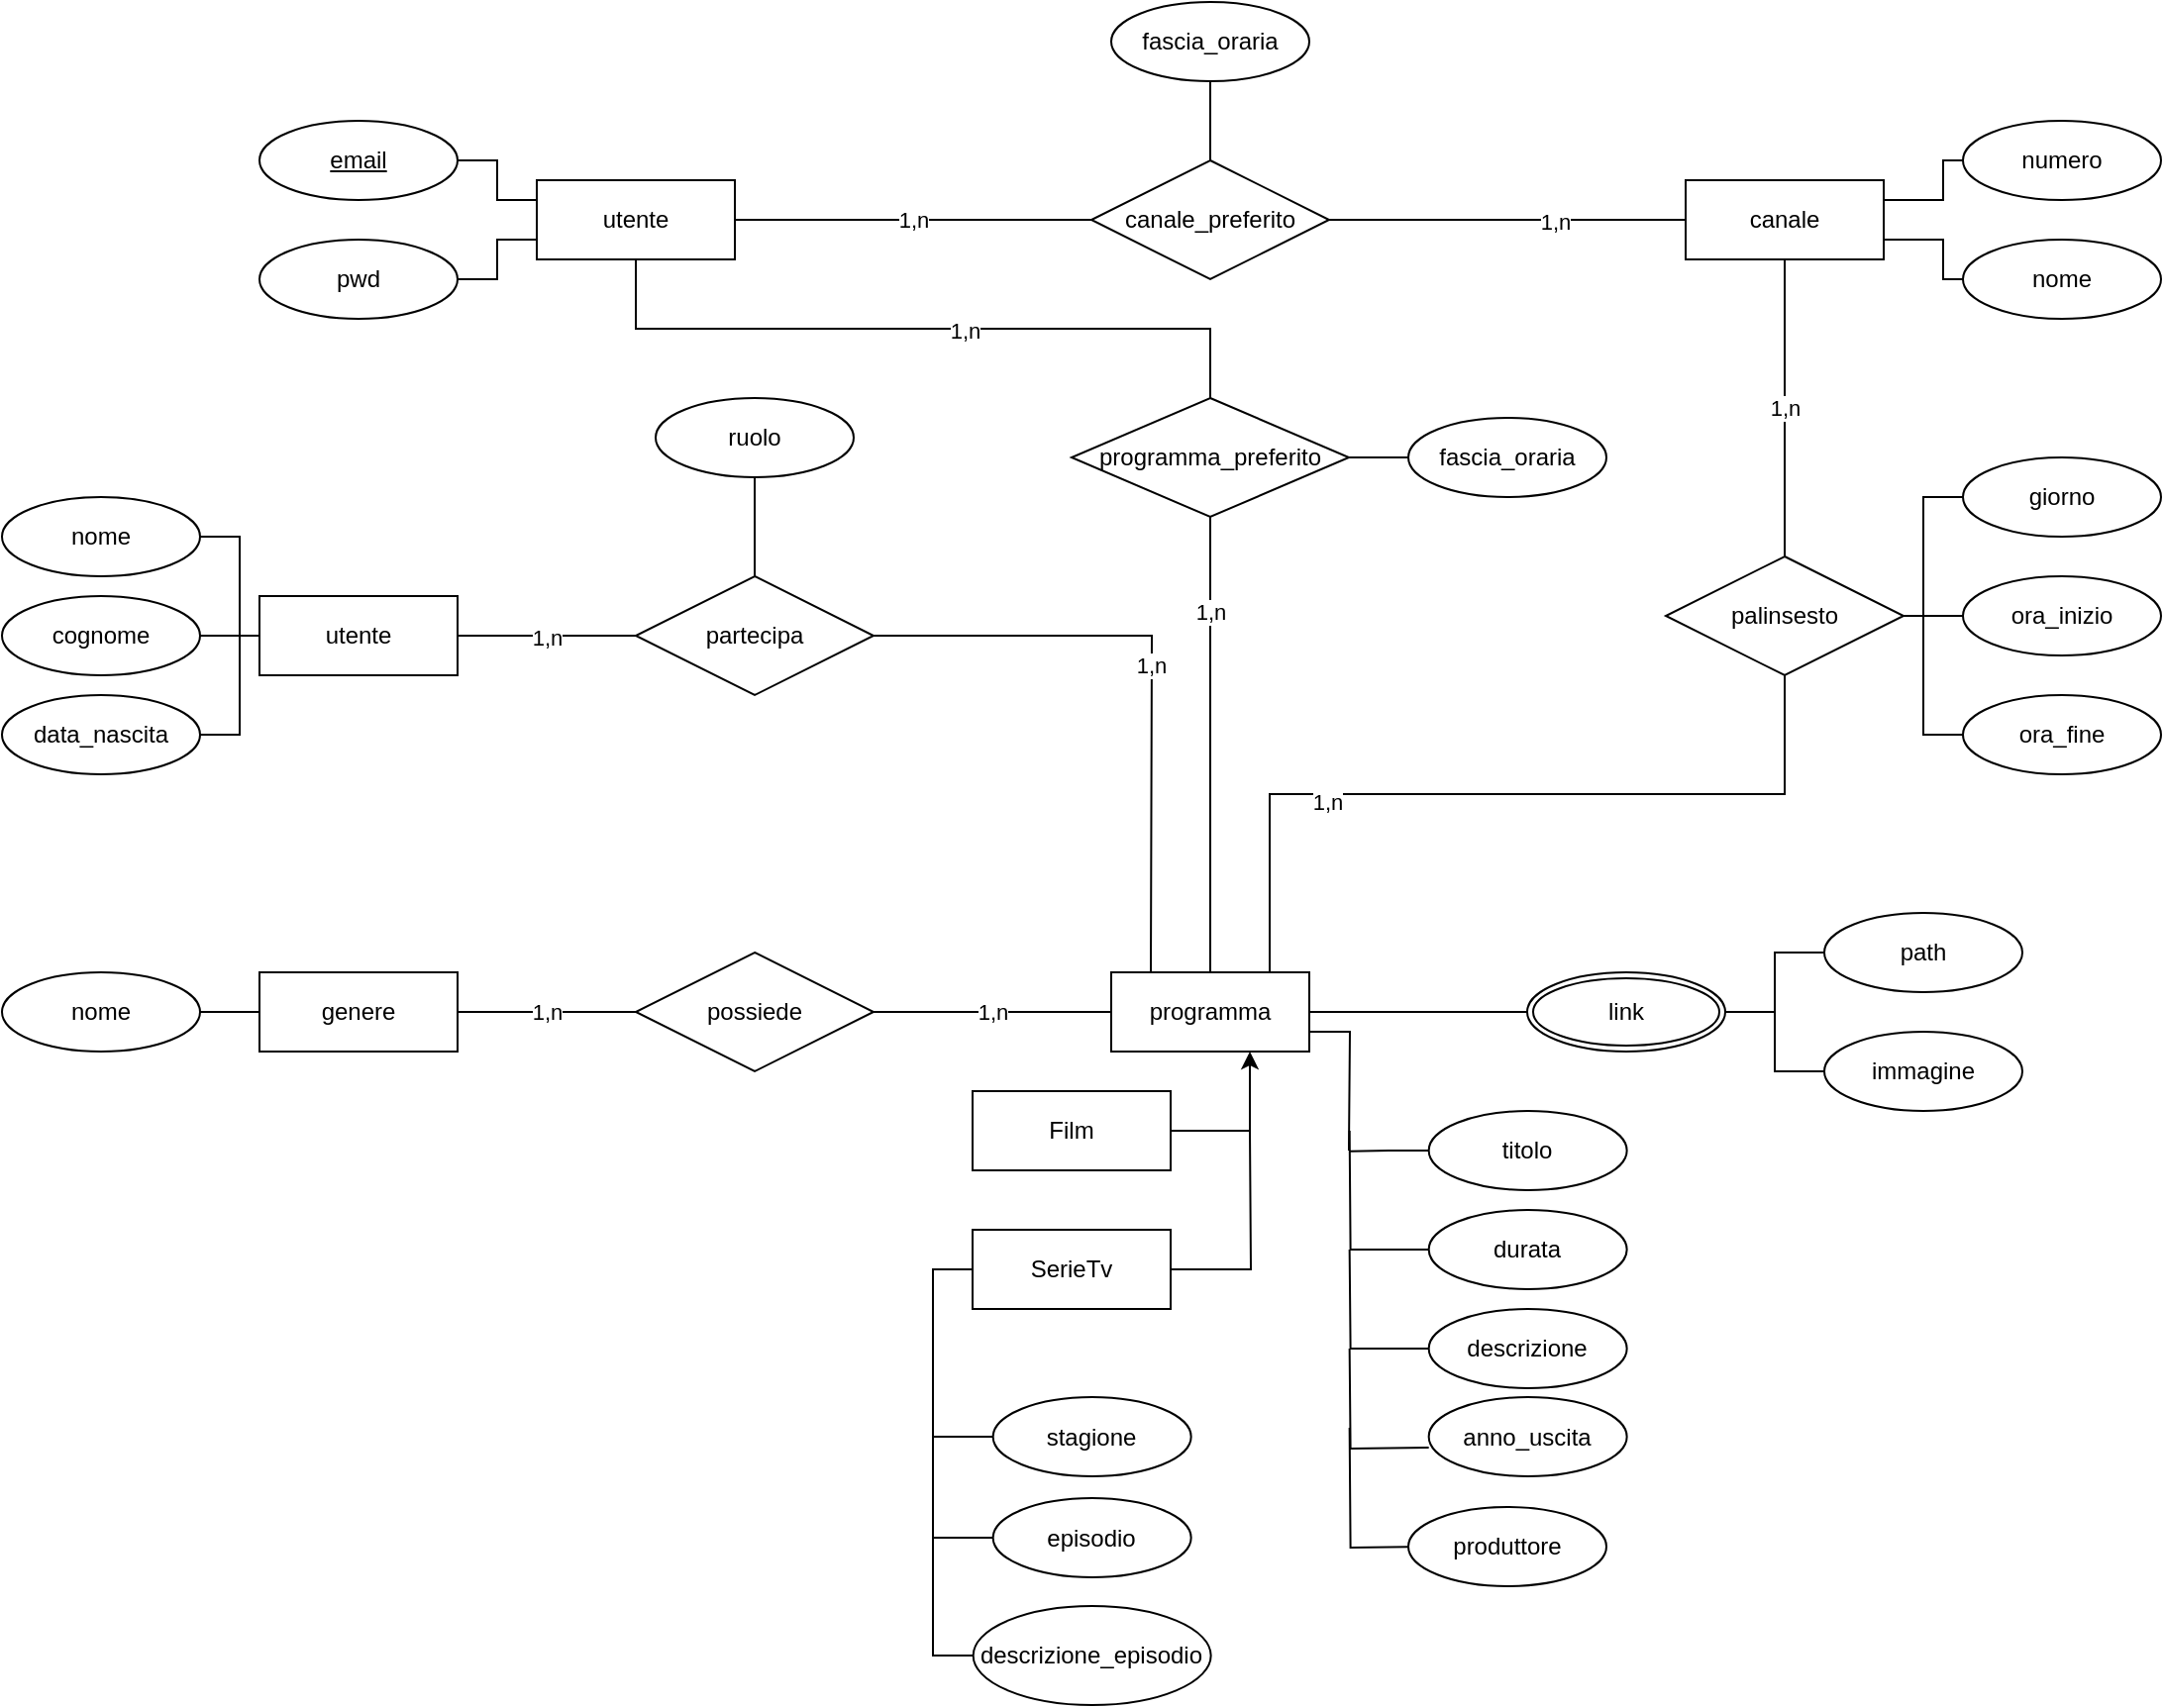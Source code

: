 <mxfile version="18.1.2" type="device" pages="2"><diagram id="wIHTIXUilXJX37TPyP6l" name="Normal"><mxGraphModel dx="1999" dy="2092" grid="1" gridSize="10" guides="1" tooltips="1" connect="1" arrows="1" fold="1" page="1" pageScale="1" pageWidth="1169" pageHeight="1654" math="0" shadow="0"><root><mxCell id="0"/><mxCell id="1" parent="0"/><mxCell id="krmuypBEGRYz2IWkkGxS-1" value="1,n" style="edgeStyle=orthogonalEdgeStyle;rounded=0;orthogonalLoop=1;jettySize=auto;html=1;exitX=1;exitY=0.5;exitDx=0;exitDy=0;entryX=0;entryY=0.5;entryDx=0;entryDy=0;endArrow=none;endFill=0;" parent="1" source="krmuypBEGRYz2IWkkGxS-4" target="krmuypBEGRYz2IWkkGxS-41" edge="1"><mxGeometry relative="1" as="geometry"/></mxCell><mxCell id="krmuypBEGRYz2IWkkGxS-2" style="rounded=0;orthogonalLoop=1;jettySize=auto;html=1;exitX=0.5;exitY=1;exitDx=0;exitDy=0;endArrow=none;endFill=0;edgeStyle=orthogonalEdgeStyle;" parent="1" source="krmuypBEGRYz2IWkkGxS-4" target="krmuypBEGRYz2IWkkGxS-45" edge="1"><mxGeometry relative="1" as="geometry"/></mxCell><mxCell id="krmuypBEGRYz2IWkkGxS-3" value="1,n" style="edgeLabel;html=1;align=center;verticalAlign=middle;resizable=0;points=[];" parent="krmuypBEGRYz2IWkkGxS-2" vertex="1" connectable="0"><mxGeometry x="0.12" y="-1" relative="1" as="geometry"><mxPoint x="-1" as="offset"/></mxGeometry></mxCell><mxCell id="krmuypBEGRYz2IWkkGxS-4" value="utente" style="whiteSpace=wrap;html=1;align=center;" parent="1" vertex="1"><mxGeometry x="80" y="-70" width="100" height="40" as="geometry"/></mxCell><mxCell id="krmuypBEGRYz2IWkkGxS-5" style="edgeStyle=orthogonalEdgeStyle;rounded=0;orthogonalLoop=1;jettySize=auto;html=1;exitX=1;exitY=0.25;exitDx=0;exitDy=0;entryX=0;entryY=0.5;entryDx=0;entryDy=0;endArrow=none;endFill=0;" parent="1" source="krmuypBEGRYz2IWkkGxS-6" target="krmuypBEGRYz2IWkkGxS-11" edge="1"><mxGeometry relative="1" as="geometry"><Array as="points"><mxPoint x="790" y="-60"/></Array></mxGeometry></mxCell><mxCell id="krmuypBEGRYz2IWkkGxS-6" value="canale" style="whiteSpace=wrap;html=1;align=center;" parent="1" vertex="1"><mxGeometry x="660" y="-70" width="100" height="40" as="geometry"/></mxCell><mxCell id="krmuypBEGRYz2IWkkGxS-7" style="edgeStyle=orthogonalEdgeStyle;rounded=0;orthogonalLoop=1;jettySize=auto;html=1;endArrow=none;endFill=0;entryX=0;entryY=0.75;entryDx=0;entryDy=0;" parent="1" source="krmuypBEGRYz2IWkkGxS-8" target="krmuypBEGRYz2IWkkGxS-4" edge="1"><mxGeometry relative="1" as="geometry"><mxPoint x="60.0" y="100.0" as="targetPoint"/></mxGeometry></mxCell><mxCell id="krmuypBEGRYz2IWkkGxS-8" value="pwd" style="ellipse;whiteSpace=wrap;html=1;align=center;" parent="1" vertex="1"><mxGeometry x="-60" y="-40" width="100" height="40" as="geometry"/></mxCell><mxCell id="krmuypBEGRYz2IWkkGxS-9" style="edgeStyle=orthogonalEdgeStyle;rounded=0;orthogonalLoop=1;jettySize=auto;html=1;exitX=1;exitY=0.5;exitDx=0;exitDy=0;entryX=0;entryY=0.25;entryDx=0;entryDy=0;endArrow=none;endFill=0;" parent="1" source="krmuypBEGRYz2IWkkGxS-10" target="krmuypBEGRYz2IWkkGxS-4" edge="1"><mxGeometry relative="1" as="geometry"/></mxCell><mxCell id="krmuypBEGRYz2IWkkGxS-10" value="email" style="ellipse;whiteSpace=wrap;html=1;align=center;fontStyle=4;" parent="1" vertex="1"><mxGeometry x="-60" y="-100" width="100" height="40" as="geometry"/></mxCell><mxCell id="krmuypBEGRYz2IWkkGxS-11" value="numero" style="ellipse;whiteSpace=wrap;html=1;align=center;" parent="1" vertex="1"><mxGeometry x="800" y="-100" width="100" height="40" as="geometry"/></mxCell><mxCell id="krmuypBEGRYz2IWkkGxS-12" style="edgeStyle=orthogonalEdgeStyle;rounded=0;orthogonalLoop=1;jettySize=auto;html=1;endArrow=none;endFill=0;" parent="1" source="krmuypBEGRYz2IWkkGxS-13" edge="1"><mxGeometry relative="1" as="geometry"><mxPoint x="490.33" y="410.0" as="targetPoint"/></mxGeometry></mxCell><mxCell id="krmuypBEGRYz2IWkkGxS-13" value="durata" style="ellipse;whiteSpace=wrap;html=1;align=center;" parent="1" vertex="1"><mxGeometry x="530.33" y="450" width="100" height="40" as="geometry"/></mxCell><mxCell id="krmuypBEGRYz2IWkkGxS-14" style="edgeStyle=orthogonalEdgeStyle;rounded=0;orthogonalLoop=1;jettySize=auto;html=1;exitX=0;exitY=0.5;exitDx=0;exitDy=0;endArrow=none;endFill=0;" parent="1" source="krmuypBEGRYz2IWkkGxS-15" edge="1"><mxGeometry relative="1" as="geometry"><mxPoint x="490.33" y="470.0" as="targetPoint"/></mxGeometry></mxCell><mxCell id="krmuypBEGRYz2IWkkGxS-15" value="descrizione" style="ellipse;whiteSpace=wrap;html=1;align=center;" parent="1" vertex="1"><mxGeometry x="530.33" y="500" width="100" height="40" as="geometry"/></mxCell><mxCell id="krmuypBEGRYz2IWkkGxS-16" value="1,n" style="edgeStyle=orthogonalEdgeStyle;rounded=0;orthogonalLoop=1;jettySize=auto;html=1;endArrow=none;endFill=0;exitX=1;exitY=0.5;exitDx=0;exitDy=0;" parent="1" source="krmuypBEGRYz2IWkkGxS-55" edge="1"><mxGeometry relative="1" as="geometry"><mxPoint x="390.0" y="330" as="targetPoint"/><mxPoint x="350.005" y="240.053" as="sourcePoint"/></mxGeometry></mxCell><mxCell id="krmuypBEGRYz2IWkkGxS-17" value="1,n" style="edgeStyle=orthogonalEdgeStyle;rounded=0;orthogonalLoop=1;jettySize=auto;html=1;entryX=0;entryY=0.5;entryDx=0;entryDy=0;endArrow=none;endFill=0;exitX=1;exitY=0.5;exitDx=0;exitDy=0;" parent="1" source="krmuypBEGRYz2IWkkGxS-78" edge="1"><mxGeometry relative="1" as="geometry"><mxPoint x="130" y="160" as="targetPoint"/><mxPoint x="90" y="160" as="sourcePoint"/></mxGeometry></mxCell><mxCell id="krmuypBEGRYz2IWkkGxS-18" value="1,n" style="edgeStyle=orthogonalEdgeStyle;rounded=0;orthogonalLoop=1;jettySize=auto;html=1;entryX=0;entryY=0.5;entryDx=0;entryDy=0;endArrow=none;endFill=0;" parent="1" source="krmuypBEGRYz2IWkkGxS-19" target="krmuypBEGRYz2IWkkGxS-27" edge="1"><mxGeometry relative="1" as="geometry"><mxPoint x="364" y="350.0" as="targetPoint"/></mxGeometry></mxCell><mxCell id="krmuypBEGRYz2IWkkGxS-19" value="possiede" style="shape=rhombus;perimeter=rhombusPerimeter;whiteSpace=wrap;html=1;align=center;" parent="1" vertex="1"><mxGeometry x="130" y="320" width="120" height="60" as="geometry"/></mxCell><mxCell id="krmuypBEGRYz2IWkkGxS-20" value="1,n" style="edgeStyle=orthogonalEdgeStyle;rounded=0;orthogonalLoop=1;jettySize=auto;html=1;endArrow=none;endFill=0;" parent="1" source="krmuypBEGRYz2IWkkGxS-21" target="krmuypBEGRYz2IWkkGxS-19" edge="1"><mxGeometry relative="1" as="geometry"/></mxCell><mxCell id="krmuypBEGRYz2IWkkGxS-21" value="genere" style="whiteSpace=wrap;html=1;align=center;" parent="1" vertex="1"><mxGeometry x="-60" y="330" width="100" height="40" as="geometry"/></mxCell><mxCell id="krmuypBEGRYz2IWkkGxS-24" style="edgeStyle=orthogonalEdgeStyle;rounded=0;orthogonalLoop=1;jettySize=auto;html=1;exitX=1;exitY=0.75;exitDx=0;exitDy=0;endArrow=none;endFill=0;" parent="1" source="krmuypBEGRYz2IWkkGxS-27" edge="1"><mxGeometry relative="1" as="geometry"><mxPoint x="489.997" y="420" as="targetPoint"/><mxPoint x="540.33" y="360" as="sourcePoint"/></mxGeometry></mxCell><mxCell id="krmuypBEGRYz2IWkkGxS-25" style="edgeStyle=orthogonalEdgeStyle;rounded=0;orthogonalLoop=1;jettySize=auto;html=1;exitX=0.75;exitY=0;exitDx=0;exitDy=0;entryX=0.5;entryY=1;entryDx=0;entryDy=0;endArrow=none;endFill=0;" parent="1" source="krmuypBEGRYz2IWkkGxS-27" target="krmuypBEGRYz2IWkkGxS-67" edge="1"><mxGeometry relative="1" as="geometry"><Array as="points"><mxPoint x="450" y="330"/><mxPoint x="450" y="240"/><mxPoint x="710" y="240"/></Array></mxGeometry></mxCell><mxCell id="krmuypBEGRYz2IWkkGxS-26" value="1,n" style="edgeLabel;html=1;align=center;verticalAlign=middle;resizable=0;points=[];" parent="krmuypBEGRYz2IWkkGxS-25" vertex="1" connectable="0"><mxGeometry x="-0.403" y="-4" relative="1" as="geometry"><mxPoint as="offset"/></mxGeometry></mxCell><mxCell id="VphxFnrTuTG88ERewoqp-6" style="edgeStyle=orthogonalEdgeStyle;rounded=0;orthogonalLoop=1;jettySize=auto;html=1;exitX=1;exitY=0.5;exitDx=0;exitDy=0;entryX=0;entryY=0.5;entryDx=0;entryDy=0;endArrow=none;endFill=0;" parent="1" source="krmuypBEGRYz2IWkkGxS-27" target="VphxFnrTuTG88ERewoqp-1" edge="1"><mxGeometry relative="1" as="geometry"/></mxCell><mxCell id="Xvf-1FZqlk42v7NjZkks-3" value="" style="edgeStyle=orthogonalEdgeStyle;rounded=0;orthogonalLoop=1;jettySize=auto;html=1;entryX=1;entryY=0.5;entryDx=0;entryDy=0;startArrow=classic;startFill=1;endArrow=none;endFill=0;" edge="1" parent="1" source="krmuypBEGRYz2IWkkGxS-27" target="Xvf-1FZqlk42v7NjZkks-2"><mxGeometry relative="1" as="geometry"><mxPoint x="450" y="380" as="sourcePoint"/><Array as="points"><mxPoint x="440" y="410"/></Array></mxGeometry></mxCell><mxCell id="krmuypBEGRYz2IWkkGxS-27" value="programma" style="whiteSpace=wrap;html=1;align=center;" parent="1" vertex="1"><mxGeometry x="370" y="330" width="100" height="40" as="geometry"/></mxCell><mxCell id="krmuypBEGRYz2IWkkGxS-28" style="edgeStyle=orthogonalEdgeStyle;rounded=0;orthogonalLoop=1;jettySize=auto;html=1;exitX=0;exitY=0.5;exitDx=0;exitDy=0;startArrow=none;startFill=0;endArrow=none;endFill=0;" parent="1" edge="1"><mxGeometry relative="1" as="geometry"><mxPoint x="490.33" y="520.0" as="targetPoint"/><mxPoint x="530.33" y="570" as="sourcePoint"/></mxGeometry></mxCell><mxCell id="krmuypBEGRYz2IWkkGxS-30" style="edgeStyle=orthogonalEdgeStyle;rounded=0;orthogonalLoop=1;jettySize=auto;html=1;exitX=0;exitY=0.5;exitDx=0;exitDy=0;startArrow=none;startFill=0;endArrow=none;endFill=0;" parent="1" edge="1"><mxGeometry relative="1" as="geometry"><mxPoint x="490.33" y="560" as="targetPoint"/><mxPoint x="530.33" y="620" as="sourcePoint"/></mxGeometry></mxCell><mxCell id="krmuypBEGRYz2IWkkGxS-38" style="edgeStyle=orthogonalEdgeStyle;rounded=0;orthogonalLoop=1;jettySize=auto;html=1;exitX=1;exitY=0.5;exitDx=0;exitDy=0;entryX=0;entryY=0.5;entryDx=0;entryDy=0;endArrow=none;endFill=0;" parent="1" source="krmuypBEGRYz2IWkkGxS-41" target="krmuypBEGRYz2IWkkGxS-6" edge="1"><mxGeometry relative="1" as="geometry"/></mxCell><mxCell id="krmuypBEGRYz2IWkkGxS-39" value="1,n" style="edgeLabel;html=1;align=center;verticalAlign=middle;resizable=0;points=[];" parent="krmuypBEGRYz2IWkkGxS-38" vertex="1" connectable="0"><mxGeometry x="0.262" y="-1" relative="1" as="geometry"><mxPoint as="offset"/></mxGeometry></mxCell><mxCell id="krmuypBEGRYz2IWkkGxS-40" style="edgeStyle=orthogonalEdgeStyle;rounded=0;orthogonalLoop=1;jettySize=auto;html=1;exitX=0.5;exitY=0;exitDx=0;exitDy=0;entryX=0.5;entryY=1;entryDx=0;entryDy=0;endArrow=none;endFill=0;" parent="1" source="krmuypBEGRYz2IWkkGxS-41" target="krmuypBEGRYz2IWkkGxS-75" edge="1"><mxGeometry relative="1" as="geometry"/></mxCell><mxCell id="krmuypBEGRYz2IWkkGxS-41" value="canale_preferito" style="shape=rhombus;perimeter=rhombusPerimeter;whiteSpace=wrap;html=1;align=center;" parent="1" vertex="1"><mxGeometry x="360" y="-80" width="120" height="60" as="geometry"/></mxCell><mxCell id="krmuypBEGRYz2IWkkGxS-42" style="edgeStyle=orthogonalEdgeStyle;rounded=0;orthogonalLoop=1;jettySize=auto;html=1;exitX=0.5;exitY=1;exitDx=0;exitDy=0;entryX=0.5;entryY=0;entryDx=0;entryDy=0;endArrow=none;endFill=0;" parent="1" source="krmuypBEGRYz2IWkkGxS-45" target="krmuypBEGRYz2IWkkGxS-27" edge="1"><mxGeometry relative="1" as="geometry"/></mxCell><mxCell id="krmuypBEGRYz2IWkkGxS-43" value="1,n" style="edgeLabel;html=1;align=center;verticalAlign=middle;resizable=0;points=[];" parent="krmuypBEGRYz2IWkkGxS-42" vertex="1" connectable="0"><mxGeometry x="-0.589" y="1" relative="1" as="geometry"><mxPoint x="-1" as="offset"/></mxGeometry></mxCell><mxCell id="krmuypBEGRYz2IWkkGxS-44" style="edgeStyle=orthogonalEdgeStyle;rounded=0;orthogonalLoop=1;jettySize=auto;html=1;exitX=1;exitY=0.5;exitDx=0;exitDy=0;entryX=0;entryY=0.5;entryDx=0;entryDy=0;endArrow=none;endFill=0;" parent="1" source="krmuypBEGRYz2IWkkGxS-45" target="krmuypBEGRYz2IWkkGxS-74" edge="1"><mxGeometry relative="1" as="geometry"/></mxCell><mxCell id="krmuypBEGRYz2IWkkGxS-45" value="programma_preferito" style="shape=rhombus;perimeter=rhombusPerimeter;whiteSpace=wrap;html=1;align=center;" parent="1" vertex="1"><mxGeometry x="350" y="40" width="140" height="60" as="geometry"/></mxCell><mxCell id="krmuypBEGRYz2IWkkGxS-47" style="edgeStyle=orthogonalEdgeStyle;rounded=0;orthogonalLoop=1;jettySize=auto;html=1;exitX=0;exitY=0.5;exitDx=0;exitDy=0;endArrow=none;endFill=0;" parent="1" source="krmuypBEGRYz2IWkkGxS-48" edge="1"><mxGeometry relative="1" as="geometry"><mxPoint x="490.33" y="420.368" as="targetPoint"/></mxGeometry></mxCell><mxCell id="krmuypBEGRYz2IWkkGxS-48" value="titolo" style="ellipse;whiteSpace=wrap;html=1;align=center;" parent="1" vertex="1"><mxGeometry x="530.33" y="400" width="100" height="40" as="geometry"/></mxCell><mxCell id="krmuypBEGRYz2IWkkGxS-49" value="anno_uscita" style="ellipse;whiteSpace=wrap;html=1;align=center;" parent="1" vertex="1"><mxGeometry x="530.33" y="544.5" width="100" height="40" as="geometry"/></mxCell><mxCell id="krmuypBEGRYz2IWkkGxS-50" value="stagione" style="ellipse;whiteSpace=wrap;html=1;align=center;" parent="1" vertex="1"><mxGeometry x="310.33" y="544.5" width="100" height="40" as="geometry"/></mxCell><mxCell id="krmuypBEGRYz2IWkkGxS-51" value="episodio" style="ellipse;whiteSpace=wrap;html=1;align=center;" parent="1" vertex="1"><mxGeometry x="310.33" y="595.5" width="100" height="40" as="geometry"/></mxCell><mxCell id="krmuypBEGRYz2IWkkGxS-52" value="produttore" style="ellipse;whiteSpace=wrap;html=1;align=center;" parent="1" vertex="1"><mxGeometry x="520" y="600" width="100" height="40" as="geometry"/></mxCell><mxCell id="krmuypBEGRYz2IWkkGxS-53" style="edgeStyle=orthogonalEdgeStyle;rounded=0;orthogonalLoop=1;jettySize=auto;html=1;exitX=1;exitY=0.5;exitDx=0;exitDy=0;entryX=0;entryY=0.5;entryDx=0;entryDy=0;endArrow=none;endFill=0;" parent="1" source="krmuypBEGRYz2IWkkGxS-54" target="krmuypBEGRYz2IWkkGxS-21" edge="1"><mxGeometry relative="1" as="geometry"/></mxCell><mxCell id="krmuypBEGRYz2IWkkGxS-54" value="nome" style="ellipse;whiteSpace=wrap;html=1;align=center;" parent="1" vertex="1"><mxGeometry x="-190" y="330" width="100" height="40" as="geometry"/></mxCell><mxCell id="krmuypBEGRYz2IWkkGxS-55" value="partecipa" style="shape=rhombus;perimeter=rhombusPerimeter;whiteSpace=wrap;html=1;align=center;" parent="1" vertex="1"><mxGeometry x="130" y="130" width="120" height="60" as="geometry"/></mxCell><mxCell id="krmuypBEGRYz2IWkkGxS-56" style="edgeStyle=orthogonalEdgeStyle;rounded=0;orthogonalLoop=1;jettySize=auto;html=1;exitX=0;exitY=0.5;exitDx=0;exitDy=0;entryX=1;entryY=0.75;entryDx=0;entryDy=0;endArrow=none;endFill=0;" parent="1" source="krmuypBEGRYz2IWkkGxS-57" target="krmuypBEGRYz2IWkkGxS-6" edge="1"><mxGeometry relative="1" as="geometry"><Array as="points"><mxPoint x="790" y="-40"/></Array></mxGeometry></mxCell><mxCell id="krmuypBEGRYz2IWkkGxS-57" value="nome" style="ellipse;whiteSpace=wrap;html=1;align=center;" parent="1" vertex="1"><mxGeometry x="800" y="-40" width="100" height="40" as="geometry"/></mxCell><mxCell id="krmuypBEGRYz2IWkkGxS-58" style="rounded=0;orthogonalLoop=1;jettySize=auto;html=1;exitX=0.5;exitY=1;exitDx=0;exitDy=0;entryX=0.5;entryY=0;entryDx=0;entryDy=0;endArrow=none;endFill=0;edgeStyle=orthogonalEdgeStyle;" parent="1" source="krmuypBEGRYz2IWkkGxS-59" target="krmuypBEGRYz2IWkkGxS-55" edge="1"><mxGeometry relative="1" as="geometry"/></mxCell><mxCell id="krmuypBEGRYz2IWkkGxS-59" value="ruolo" style="ellipse;whiteSpace=wrap;html=1;align=center;" parent="1" vertex="1"><mxGeometry x="140" y="40" width="100" height="40" as="geometry"/></mxCell><mxCell id="krmuypBEGRYz2IWkkGxS-60" style="edgeStyle=orthogonalEdgeStyle;rounded=0;orthogonalLoop=1;jettySize=auto;html=1;exitX=1;exitY=0.5;exitDx=0;exitDy=0;endArrow=none;endFill=0;" parent="1" source="krmuypBEGRYz2IWkkGxS-61" edge="1"><mxGeometry relative="1" as="geometry"><mxPoint x="-60" y="160.154" as="targetPoint"/></mxGeometry></mxCell><mxCell id="krmuypBEGRYz2IWkkGxS-61" value="cognome" style="ellipse;whiteSpace=wrap;html=1;align=center;" parent="1" vertex="1"><mxGeometry x="-190" y="140" width="100" height="40" as="geometry"/></mxCell><mxCell id="krmuypBEGRYz2IWkkGxS-62" style="edgeStyle=orthogonalEdgeStyle;rounded=0;orthogonalLoop=1;jettySize=auto;html=1;exitX=1;exitY=0.5;exitDx=0;exitDy=0;entryX=0;entryY=0.5;entryDx=0;entryDy=0;endArrow=none;endFill=0;" parent="1" source="krmuypBEGRYz2IWkkGxS-63" target="krmuypBEGRYz2IWkkGxS-78" edge="1"><mxGeometry relative="1" as="geometry"><Array as="points"><mxPoint x="-70" y="110"/><mxPoint x="-70" y="160"/></Array></mxGeometry></mxCell><mxCell id="krmuypBEGRYz2IWkkGxS-63" value="nome" style="ellipse;whiteSpace=wrap;html=1;align=center;" parent="1" vertex="1"><mxGeometry x="-190" y="90" width="100" height="40" as="geometry"/></mxCell><mxCell id="krmuypBEGRYz2IWkkGxS-64" style="edgeStyle=orthogonalEdgeStyle;rounded=0;orthogonalLoop=1;jettySize=auto;html=1;entryX=0;entryY=0.5;entryDx=0;entryDy=0;endArrow=none;endFill=0;" parent="1" source="krmuypBEGRYz2IWkkGxS-65" target="krmuypBEGRYz2IWkkGxS-78" edge="1"><mxGeometry relative="1" as="geometry"><Array as="points"><mxPoint x="-70" y="210"/><mxPoint x="-70" y="160"/></Array></mxGeometry></mxCell><mxCell id="krmuypBEGRYz2IWkkGxS-65" value="data_nascita" style="ellipse;whiteSpace=wrap;html=1;align=center;" parent="1" vertex="1"><mxGeometry x="-190" y="190" width="100" height="40" as="geometry"/></mxCell><mxCell id="krmuypBEGRYz2IWkkGxS-66" value="1,n" style="edgeStyle=orthogonalEdgeStyle;rounded=0;orthogonalLoop=1;jettySize=auto;html=1;exitX=0.5;exitY=0;exitDx=0;exitDy=0;entryX=0.5;entryY=1;entryDx=0;entryDy=0;endArrow=none;endFill=0;" parent="1" source="krmuypBEGRYz2IWkkGxS-67" target="krmuypBEGRYz2IWkkGxS-6" edge="1"><mxGeometry relative="1" as="geometry"/></mxCell><mxCell id="krmuypBEGRYz2IWkkGxS-67" value="palinsesto" style="shape=rhombus;perimeter=rhombusPerimeter;whiteSpace=wrap;html=1;align=center;" parent="1" vertex="1"><mxGeometry x="650" y="120" width="120" height="60" as="geometry"/></mxCell><mxCell id="krmuypBEGRYz2IWkkGxS-68" style="edgeStyle=orthogonalEdgeStyle;rounded=0;orthogonalLoop=1;jettySize=auto;html=1;exitX=0;exitY=0.5;exitDx=0;exitDy=0;entryX=1;entryY=0.5;entryDx=0;entryDy=0;endArrow=none;endFill=0;" parent="1" source="krmuypBEGRYz2IWkkGxS-69" target="krmuypBEGRYz2IWkkGxS-67" edge="1"><mxGeometry relative="1" as="geometry"/></mxCell><mxCell id="krmuypBEGRYz2IWkkGxS-69" value="ora_inizio" style="ellipse;whiteSpace=wrap;html=1;align=center;" parent="1" vertex="1"><mxGeometry x="800" y="130" width="100" height="40" as="geometry"/></mxCell><mxCell id="krmuypBEGRYz2IWkkGxS-70" style="edgeStyle=orthogonalEdgeStyle;rounded=0;orthogonalLoop=1;jettySize=auto;html=1;exitX=0;exitY=0.5;exitDx=0;exitDy=0;entryX=1;entryY=0.5;entryDx=0;entryDy=0;endArrow=none;endFill=0;" parent="1" source="krmuypBEGRYz2IWkkGxS-71" target="krmuypBEGRYz2IWkkGxS-67" edge="1"><mxGeometry relative="1" as="geometry"><Array as="points"><mxPoint x="780" y="210"/><mxPoint x="780" y="150"/></Array></mxGeometry></mxCell><mxCell id="krmuypBEGRYz2IWkkGxS-71" value="ora_fine" style="ellipse;whiteSpace=wrap;html=1;align=center;" parent="1" vertex="1"><mxGeometry x="800" y="190" width="100" height="40" as="geometry"/></mxCell><mxCell id="krmuypBEGRYz2IWkkGxS-72" style="edgeStyle=orthogonalEdgeStyle;rounded=0;orthogonalLoop=1;jettySize=auto;html=1;exitX=0;exitY=0.5;exitDx=0;exitDy=0;entryX=1;entryY=0.5;entryDx=0;entryDy=0;endArrow=none;endFill=0;" parent="1" source="krmuypBEGRYz2IWkkGxS-73" target="krmuypBEGRYz2IWkkGxS-67" edge="1"><mxGeometry relative="1" as="geometry"><Array as="points"><mxPoint x="780" y="90"/><mxPoint x="780" y="150"/></Array></mxGeometry></mxCell><mxCell id="krmuypBEGRYz2IWkkGxS-73" value="giorno" style="ellipse;whiteSpace=wrap;html=1;align=center;" parent="1" vertex="1"><mxGeometry x="800" y="70" width="100" height="40" as="geometry"/></mxCell><mxCell id="krmuypBEGRYz2IWkkGxS-74" value="fascia_oraria" style="ellipse;whiteSpace=wrap;html=1;align=center;" parent="1" vertex="1"><mxGeometry x="520" y="50" width="100" height="40" as="geometry"/></mxCell><mxCell id="krmuypBEGRYz2IWkkGxS-75" value="fascia_oraria" style="ellipse;whiteSpace=wrap;html=1;align=center;" parent="1" vertex="1"><mxGeometry x="370" y="-160" width="100" height="40" as="geometry"/></mxCell><mxCell id="krmuypBEGRYz2IWkkGxS-77" value="descrizione_episodio" style="ellipse;whiteSpace=wrap;html=1;align=center;" parent="1" vertex="1"><mxGeometry x="300.33" y="650" width="120" height="50" as="geometry"/></mxCell><mxCell id="krmuypBEGRYz2IWkkGxS-78" value="utente" style="whiteSpace=wrap;html=1;align=center;" parent="1" vertex="1"><mxGeometry x="-60" y="140" width="100" height="40" as="geometry"/></mxCell><mxCell id="VphxFnrTuTG88ERewoqp-1" value="link" style="ellipse;shape=doubleEllipse;margin=3;whiteSpace=wrap;html=1;align=center;" parent="1" vertex="1"><mxGeometry x="580" y="330" width="100" height="40" as="geometry"/></mxCell><mxCell id="VphxFnrTuTG88ERewoqp-2" style="edgeStyle=orthogonalEdgeStyle;rounded=0;orthogonalLoop=1;jettySize=auto;html=1;exitX=0;exitY=0.5;exitDx=0;exitDy=0;endArrow=none;endFill=0;" parent="1" source="VphxFnrTuTG88ERewoqp-3" target="VphxFnrTuTG88ERewoqp-1" edge="1"><mxGeometry relative="1" as="geometry"/></mxCell><mxCell id="VphxFnrTuTG88ERewoqp-3" value="path" style="ellipse;whiteSpace=wrap;html=1;align=center;" parent="1" vertex="1"><mxGeometry x="730" y="300" width="100" height="40" as="geometry"/></mxCell><mxCell id="VphxFnrTuTG88ERewoqp-4" style="edgeStyle=orthogonalEdgeStyle;rounded=0;orthogonalLoop=1;jettySize=auto;html=1;entryX=1;entryY=0.5;entryDx=0;entryDy=0;endArrow=none;endFill=0;" parent="1" source="VphxFnrTuTG88ERewoqp-5" target="VphxFnrTuTG88ERewoqp-1" edge="1"><mxGeometry relative="1" as="geometry"/></mxCell><mxCell id="VphxFnrTuTG88ERewoqp-5" value="immagine" style="ellipse;whiteSpace=wrap;html=1;align=center;" parent="1" vertex="1"><mxGeometry x="730" y="360" width="100" height="40" as="geometry"/></mxCell><mxCell id="Xvf-1FZqlk42v7NjZkks-6" value="" style="edgeStyle=orthogonalEdgeStyle;rounded=0;orthogonalLoop=1;jettySize=auto;html=1;startArrow=none;startFill=0;endArrow=none;endFill=0;" edge="1" parent="1" source="Xvf-1FZqlk42v7NjZkks-1"><mxGeometry relative="1" as="geometry"><mxPoint x="440" y="410" as="targetPoint"/></mxGeometry></mxCell><mxCell id="Xvf-1FZqlk42v7NjZkks-7" value="" style="edgeStyle=orthogonalEdgeStyle;rounded=0;orthogonalLoop=1;jettySize=auto;html=1;startArrow=none;startFill=0;endArrow=none;endFill=0;entryX=0;entryY=0.5;entryDx=0;entryDy=0;exitX=0;exitY=0.5;exitDx=0;exitDy=0;" edge="1" parent="1" source="Xvf-1FZqlk42v7NjZkks-1" target="krmuypBEGRYz2IWkkGxS-77"><mxGeometry relative="1" as="geometry"/></mxCell><mxCell id="Xvf-1FZqlk42v7NjZkks-9" value="" style="edgeStyle=orthogonalEdgeStyle;rounded=0;orthogonalLoop=1;jettySize=auto;html=1;startArrow=none;startFill=0;endArrow=none;endFill=0;entryX=0;entryY=0.5;entryDx=0;entryDy=0;" edge="1" parent="1" source="Xvf-1FZqlk42v7NjZkks-1" target="krmuypBEGRYz2IWkkGxS-51"><mxGeometry relative="1" as="geometry"><mxPoint x="240.04" y="610" as="targetPoint"/><Array as="points"><mxPoint x="280" y="480"/><mxPoint x="280" y="616"/></Array></mxGeometry></mxCell><mxCell id="Xvf-1FZqlk42v7NjZkks-10" value="" style="edgeStyle=orthogonalEdgeStyle;rounded=0;orthogonalLoop=1;jettySize=auto;html=1;startArrow=none;startFill=0;endArrow=none;endFill=0;entryX=0;entryY=0.5;entryDx=0;entryDy=0;exitX=0;exitY=0.5;exitDx=0;exitDy=0;" edge="1" parent="1" source="Xvf-1FZqlk42v7NjZkks-1" target="krmuypBEGRYz2IWkkGxS-50"><mxGeometry relative="1" as="geometry"><Array as="points"><mxPoint x="280" y="480"/><mxPoint x="280" y="564"/></Array></mxGeometry></mxCell><mxCell id="Xvf-1FZqlk42v7NjZkks-1" value="SerieTv" style="whiteSpace=wrap;html=1;align=center;" vertex="1" parent="1"><mxGeometry x="300" y="460" width="100" height="40" as="geometry"/></mxCell><mxCell id="Xvf-1FZqlk42v7NjZkks-2" value="Film" style="whiteSpace=wrap;html=1;align=center;" vertex="1" parent="1"><mxGeometry x="300" y="390" width="100" height="40" as="geometry"/></mxCell></root></mxGraphModel></diagram><diagram id="T3Ui1X2cVIEZ0lEQYoyB" name="Ristr"><mxGraphModel dx="2447" dy="2201" grid="1" gridSize="10" guides="1" tooltips="1" connect="1" arrows="1" fold="1" page="1" pageScale="1" pageWidth="1169" pageHeight="1654" math="0" shadow="0"><root><mxCell id="0"/><mxCell id="1" parent="0"/><mxCell id="1kvsGuSXUtDE9VO62fHG-15" value="1,n" style="edgeStyle=orthogonalEdgeStyle;rounded=0;orthogonalLoop=1;jettySize=auto;html=1;exitX=1;exitY=0.5;exitDx=0;exitDy=0;entryX=0;entryY=0.5;entryDx=0;entryDy=0;endArrow=none;endFill=0;" parent="1" source="UsvtykgoK7kUZLq2js5X-2" target="UsvtykgoK7kUZLq2js5X-54" edge="1"><mxGeometry relative="1" as="geometry"/></mxCell><mxCell id="1kvsGuSXUtDE9VO62fHG-17" style="rounded=0;orthogonalLoop=1;jettySize=auto;html=1;exitX=0.5;exitY=1;exitDx=0;exitDy=0;endArrow=none;endFill=0;edgeStyle=orthogonalEdgeStyle;" parent="1" source="UsvtykgoK7kUZLq2js5X-2" target="UsvtykgoK7kUZLq2js5X-63" edge="1"><mxGeometry relative="1" as="geometry"/></mxCell><mxCell id="1kvsGuSXUtDE9VO62fHG-19" value="1,n" style="edgeLabel;html=1;align=center;verticalAlign=middle;resizable=0;points=[];" parent="1kvsGuSXUtDE9VO62fHG-17" vertex="1" connectable="0"><mxGeometry x="0.12" y="-1" relative="1" as="geometry"><mxPoint x="-1" as="offset"/></mxGeometry></mxCell><mxCell id="UsvtykgoK7kUZLq2js5X-2" value="utente" style="whiteSpace=wrap;html=1;align=center;" parent="1" vertex="1"><mxGeometry x="80" y="-70" width="100" height="40" as="geometry"/></mxCell><mxCell id="Fs0h-zh9u24_zXwT53LX-4" style="edgeStyle=orthogonalEdgeStyle;rounded=0;orthogonalLoop=1;jettySize=auto;html=1;exitX=1;exitY=0.25;exitDx=0;exitDy=0;entryX=0;entryY=0.5;entryDx=0;entryDy=0;endArrow=none;endFill=0;" parent="1" source="UsvtykgoK7kUZLq2js5X-4" target="UsvtykgoK7kUZLq2js5X-15" edge="1"><mxGeometry relative="1" as="geometry"><Array as="points"><mxPoint x="790" y="-60"/></Array></mxGeometry></mxCell><mxCell id="UsvtykgoK7kUZLq2js5X-4" value="canale" style="whiteSpace=wrap;html=1;align=center;" parent="1" vertex="1"><mxGeometry x="660" y="-70" width="100" height="40" as="geometry"/></mxCell><mxCell id="UsvtykgoK7kUZLq2js5X-11" style="edgeStyle=orthogonalEdgeStyle;rounded=0;orthogonalLoop=1;jettySize=auto;html=1;endArrow=none;endFill=0;entryX=0;entryY=0.75;entryDx=0;entryDy=0;" parent="1" source="UsvtykgoK7kUZLq2js5X-12" target="UsvtykgoK7kUZLq2js5X-2" edge="1"><mxGeometry relative="1" as="geometry"><mxPoint x="60.0" y="100.0" as="targetPoint"/></mxGeometry></mxCell><mxCell id="UsvtykgoK7kUZLq2js5X-12" value="pwd" style="ellipse;whiteSpace=wrap;html=1;align=center;" parent="1" vertex="1"><mxGeometry x="-60" y="-40" width="100" height="40" as="geometry"/></mxCell><mxCell id="Fs0h-zh9u24_zXwT53LX-3" style="edgeStyle=orthogonalEdgeStyle;rounded=0;orthogonalLoop=1;jettySize=auto;html=1;exitX=1;exitY=0.5;exitDx=0;exitDy=0;entryX=0;entryY=0.25;entryDx=0;entryDy=0;endArrow=none;endFill=0;" parent="1" source="UsvtykgoK7kUZLq2js5X-13" target="UsvtykgoK7kUZLq2js5X-2" edge="1"><mxGeometry relative="1" as="geometry"/></mxCell><mxCell id="UsvtykgoK7kUZLq2js5X-13" value="email" style="ellipse;whiteSpace=wrap;html=1;align=center;fontStyle=4;" parent="1" vertex="1"><mxGeometry x="-60" y="-100" width="100" height="40" as="geometry"/></mxCell><mxCell id="UsvtykgoK7kUZLq2js5X-15" value="numero" style="ellipse;whiteSpace=wrap;html=1;align=center;" parent="1" vertex="1"><mxGeometry x="800" y="-100" width="100" height="40" as="geometry"/></mxCell><mxCell id="UsvtykgoK7kUZLq2js5X-16" style="edgeStyle=orthogonalEdgeStyle;rounded=0;orthogonalLoop=1;jettySize=auto;html=1;endArrow=none;endFill=0;" parent="1" source="UsvtykgoK7kUZLq2js5X-17" edge="1"><mxGeometry relative="1" as="geometry"><mxPoint x="420.0" y="410.0" as="targetPoint"/></mxGeometry></mxCell><mxCell id="UsvtykgoK7kUZLq2js5X-17" value="durata" style="ellipse;whiteSpace=wrap;html=1;align=center;" parent="1" vertex="1"><mxGeometry x="460" y="450" width="100" height="40" as="geometry"/></mxCell><mxCell id="UsvtykgoK7kUZLq2js5X-18" style="edgeStyle=orthogonalEdgeStyle;rounded=0;orthogonalLoop=1;jettySize=auto;html=1;exitX=0;exitY=0.5;exitDx=0;exitDy=0;endArrow=none;endFill=0;" parent="1" source="UsvtykgoK7kUZLq2js5X-19" edge="1"><mxGeometry relative="1" as="geometry"><mxPoint x="420.0" y="470.0" as="targetPoint"/></mxGeometry></mxCell><mxCell id="UsvtykgoK7kUZLq2js5X-19" value="descrizione" style="ellipse;whiteSpace=wrap;html=1;align=center;" parent="1" vertex="1"><mxGeometry x="460" y="500" width="100" height="40" as="geometry"/></mxCell><mxCell id="UsvtykgoK7kUZLq2js5X-20" value="1,n" style="edgeStyle=orthogonalEdgeStyle;rounded=0;orthogonalLoop=1;jettySize=auto;html=1;endArrow=none;endFill=0;exitX=1;exitY=0.5;exitDx=0;exitDy=0;" parent="1" source="UsvtykgoK7kUZLq2js5X-79" edge="1"><mxGeometry relative="1" as="geometry"><mxPoint x="390" y="330" as="targetPoint"/><mxPoint x="350.005" y="240.053" as="sourcePoint"/></mxGeometry></mxCell><mxCell id="UsvtykgoK7kUZLq2js5X-21" value="1,n" style="edgeStyle=orthogonalEdgeStyle;rounded=0;orthogonalLoop=1;jettySize=auto;html=1;entryX=0;entryY=0.5;entryDx=0;entryDy=0;endArrow=none;endFill=0;exitX=1;exitY=0.5;exitDx=0;exitDy=0;" parent="1" source="Fs0h-zh9u24_zXwT53LX-10" edge="1"><mxGeometry relative="1" as="geometry"><mxPoint x="130" y="160" as="targetPoint"/><mxPoint x="90" y="160" as="sourcePoint"/></mxGeometry></mxCell><mxCell id="UsvtykgoK7kUZLq2js5X-29" value="1,n" style="edgeStyle=orthogonalEdgeStyle;rounded=0;orthogonalLoop=1;jettySize=auto;html=1;entryX=0;entryY=0.5;entryDx=0;entryDy=0;endArrow=none;endFill=0;" parent="1" source="UsvtykgoK7kUZLq2js5X-30" target="UsvtykgoK7kUZLq2js5X-41" edge="1"><mxGeometry relative="1" as="geometry"><mxPoint x="364" y="350.0" as="targetPoint"/></mxGeometry></mxCell><mxCell id="UsvtykgoK7kUZLq2js5X-30" value="possiede" style="shape=rhombus;perimeter=rhombusPerimeter;whiteSpace=wrap;html=1;align=center;" parent="1" vertex="1"><mxGeometry x="130" y="320" width="120" height="60" as="geometry"/></mxCell><mxCell id="UsvtykgoK7kUZLq2js5X-31" value="1,n" style="edgeStyle=orthogonalEdgeStyle;rounded=0;orthogonalLoop=1;jettySize=auto;html=1;endArrow=none;endFill=0;" parent="1" source="UsvtykgoK7kUZLq2js5X-32" target="UsvtykgoK7kUZLq2js5X-30" edge="1"><mxGeometry relative="1" as="geometry"/></mxCell><mxCell id="UsvtykgoK7kUZLq2js5X-32" value="genere" style="whiteSpace=wrap;html=1;align=center;" parent="1" vertex="1"><mxGeometry x="-60" y="330" width="100" height="40" as="geometry"/></mxCell><mxCell id="UsvtykgoK7kUZLq2js5X-38" style="edgeStyle=orthogonalEdgeStyle;rounded=0;orthogonalLoop=1;jettySize=auto;html=1;exitX=1;exitY=0.5;exitDx=0;exitDy=0;entryX=0;entryY=0.5;entryDx=0;entryDy=0;endArrow=none;endFill=0;" parent="1" source="UsvtykgoK7kUZLq2js5X-41" target="UsvtykgoK7kUZLq2js5X-51" edge="1"><mxGeometry relative="1" as="geometry"/></mxCell><mxCell id="UsvtykgoK7kUZLq2js5X-39" value="1,1" style="edgeLabel;html=1;align=center;verticalAlign=middle;resizable=0;points=[];" parent="UsvtykgoK7kUZLq2js5X-38" vertex="1" connectable="0"><mxGeometry x="0.325" y="-3" relative="1" as="geometry"><mxPoint as="offset"/></mxGeometry></mxCell><mxCell id="UsvtykgoK7kUZLq2js5X-40" style="edgeStyle=orthogonalEdgeStyle;rounded=0;orthogonalLoop=1;jettySize=auto;html=1;exitX=0.5;exitY=1;exitDx=0;exitDy=0;endArrow=none;endFill=0;" parent="1" source="UsvtykgoK7kUZLq2js5X-41" edge="1"><mxGeometry relative="1" as="geometry"><mxPoint x="419.667" y="420" as="targetPoint"/></mxGeometry></mxCell><mxCell id="1kvsGuSXUtDE9VO62fHG-13" style="edgeStyle=orthogonalEdgeStyle;rounded=0;orthogonalLoop=1;jettySize=auto;html=1;exitX=0.75;exitY=0;exitDx=0;exitDy=0;entryX=0.5;entryY=1;entryDx=0;entryDy=0;endArrow=none;endFill=0;" parent="1" source="UsvtykgoK7kUZLq2js5X-41" target="1kvsGuSXUtDE9VO62fHG-9" edge="1"><mxGeometry relative="1" as="geometry"><Array as="points"><mxPoint x="450" y="330"/><mxPoint x="450" y="240"/><mxPoint x="710" y="240"/></Array></mxGeometry></mxCell><mxCell id="W0_z1YznUzcmAt4V5pX4-1" value="1,n" style="edgeLabel;html=1;align=center;verticalAlign=middle;resizable=0;points=[];" parent="1kvsGuSXUtDE9VO62fHG-13" vertex="1" connectable="0"><mxGeometry x="-0.403" y="-4" relative="1" as="geometry"><mxPoint as="offset"/></mxGeometry></mxCell><mxCell id="UsvtykgoK7kUZLq2js5X-41" value="programma" style="whiteSpace=wrap;html=1;align=center;" parent="1" vertex="1"><mxGeometry x="370" y="330" width="100" height="40" as="geometry"/></mxCell><mxCell id="UsvtykgoK7kUZLq2js5X-42" style="edgeStyle=orthogonalEdgeStyle;rounded=0;orthogonalLoop=1;jettySize=auto;html=1;exitX=0;exitY=0.5;exitDx=0;exitDy=0;startArrow=none;startFill=0;endArrow=none;endFill=0;" parent="1" edge="1"><mxGeometry relative="1" as="geometry"><mxPoint x="420.0" y="520.0" as="targetPoint"/><mxPoint x="460" y="570" as="sourcePoint"/></mxGeometry></mxCell><mxCell id="UsvtykgoK7kUZLq2js5X-43" style="edgeStyle=orthogonalEdgeStyle;rounded=0;orthogonalLoop=1;jettySize=auto;html=1;exitX=0;exitY=0.5;exitDx=0;exitDy=0;startArrow=none;startFill=0;endArrow=none;endFill=0;" parent="1" edge="1"><mxGeometry relative="1" as="geometry"><mxPoint x="420.0" y="620" as="targetPoint"/><mxPoint x="460" y="670" as="sourcePoint"/></mxGeometry></mxCell><mxCell id="UsvtykgoK7kUZLq2js5X-44" style="edgeStyle=orthogonalEdgeStyle;rounded=0;orthogonalLoop=1;jettySize=auto;html=1;exitX=0;exitY=0.5;exitDx=0;exitDy=0;startArrow=none;startFill=0;endArrow=none;endFill=0;" parent="1" edge="1"><mxGeometry relative="1" as="geometry"><mxPoint x="420.0" y="560" as="targetPoint"/><mxPoint x="460" y="620" as="sourcePoint"/></mxGeometry></mxCell><mxCell id="UsvtykgoK7kUZLq2js5X-45" style="edgeStyle=orthogonalEdgeStyle;rounded=0;orthogonalLoop=1;jettySize=auto;html=1;exitX=0;exitY=0.5;exitDx=0;exitDy=0;entryX=0;entryY=0.5;entryDx=0;entryDy=0;endArrow=none;endFill=0;" parent="1" source="UsvtykgoK7kUZLq2js5X-46" target="UsvtykgoK7kUZLq2js5X-47" edge="1"><mxGeometry relative="1" as="geometry"/></mxCell><mxCell id="UsvtykgoK7kUZLq2js5X-46" value="path" style="ellipse;whiteSpace=wrap;html=1;align=center;" parent="1" vertex="1"><mxGeometry x="960" y="300" width="100" height="40" as="geometry"/></mxCell><mxCell id="UsvtykgoK7kUZLq2js5X-47" value="immagine" style="ellipse;whiteSpace=wrap;html=1;align=center;" parent="1" vertex="1"><mxGeometry x="960" y="360" width="100" height="40" as="geometry"/></mxCell><mxCell id="UsvtykgoK7kUZLq2js5X-48" style="edgeStyle=orthogonalEdgeStyle;rounded=0;orthogonalLoop=1;jettySize=auto;html=1;exitX=1;exitY=0.5;exitDx=0;exitDy=0;endArrow=none;endFill=0;" parent="1" source="UsvtykgoK7kUZLq2js5X-49" edge="1"><mxGeometry relative="1" as="geometry"><mxPoint x="940" y="350" as="targetPoint"/></mxGeometry></mxCell><mxCell id="UsvtykgoK7kUZLq2js5X-49" value="link" style="whiteSpace=wrap;html=1;align=center;" parent="1" vertex="1"><mxGeometry x="790" y="330" width="100" height="40" as="geometry"/></mxCell><mxCell id="UsvtykgoK7kUZLq2js5X-50" value="1,1" style="edgeStyle=orthogonalEdgeStyle;rounded=0;orthogonalLoop=1;jettySize=auto;html=1;exitX=1;exitY=0.5;exitDx=0;exitDy=0;entryX=0;entryY=0.5;entryDx=0;entryDy=0;endArrow=none;endFill=0;" parent="1" source="UsvtykgoK7kUZLq2js5X-51" target="UsvtykgoK7kUZLq2js5X-49" edge="1"><mxGeometry relative="1" as="geometry"/></mxCell><mxCell id="UsvtykgoK7kUZLq2js5X-51" value="ha" style="shape=rhombus;perimeter=rhombusPerimeter;whiteSpace=wrap;html=1;align=center;" parent="1" vertex="1"><mxGeometry x="590" y="320" width="120" height="60" as="geometry"/></mxCell><mxCell id="1kvsGuSXUtDE9VO62fHG-16" style="edgeStyle=orthogonalEdgeStyle;rounded=0;orthogonalLoop=1;jettySize=auto;html=1;exitX=1;exitY=0.5;exitDx=0;exitDy=0;entryX=0;entryY=0.5;entryDx=0;entryDy=0;endArrow=none;endFill=0;" parent="1" source="UsvtykgoK7kUZLq2js5X-54" target="UsvtykgoK7kUZLq2js5X-4" edge="1"><mxGeometry relative="1" as="geometry"/></mxCell><mxCell id="1kvsGuSXUtDE9VO62fHG-21" value="1,n" style="edgeLabel;html=1;align=center;verticalAlign=middle;resizable=0;points=[];" parent="1kvsGuSXUtDE9VO62fHG-16" vertex="1" connectable="0"><mxGeometry x="0.262" y="-1" relative="1" as="geometry"><mxPoint as="offset"/></mxGeometry></mxCell><mxCell id="Fs0h-zh9u24_zXwT53LX-18" style="edgeStyle=orthogonalEdgeStyle;rounded=0;orthogonalLoop=1;jettySize=auto;html=1;exitX=0.5;exitY=0;exitDx=0;exitDy=0;entryX=0.5;entryY=1;entryDx=0;entryDy=0;endArrow=none;endFill=0;" parent="1" source="UsvtykgoK7kUZLq2js5X-54" target="1kvsGuSXUtDE9VO62fHG-23" edge="1"><mxGeometry relative="1" as="geometry"/></mxCell><mxCell id="UsvtykgoK7kUZLq2js5X-54" value="canale_preferito" style="shape=rhombus;perimeter=rhombusPerimeter;whiteSpace=wrap;html=1;align=center;" parent="1" vertex="1"><mxGeometry x="360" y="-80" width="120" height="60" as="geometry"/></mxCell><mxCell id="1kvsGuSXUtDE9VO62fHG-18" style="edgeStyle=orthogonalEdgeStyle;rounded=0;orthogonalLoop=1;jettySize=auto;html=1;exitX=0.5;exitY=1;exitDx=0;exitDy=0;entryX=0.5;entryY=0;entryDx=0;entryDy=0;endArrow=none;endFill=0;" parent="1" source="UsvtykgoK7kUZLq2js5X-63" target="UsvtykgoK7kUZLq2js5X-41" edge="1"><mxGeometry relative="1" as="geometry"/></mxCell><mxCell id="1kvsGuSXUtDE9VO62fHG-20" value="1,n" style="edgeLabel;html=1;align=center;verticalAlign=middle;resizable=0;points=[];" parent="1kvsGuSXUtDE9VO62fHG-18" vertex="1" connectable="0"><mxGeometry x="-0.589" y="1" relative="1" as="geometry"><mxPoint x="-1" as="offset"/></mxGeometry></mxCell><mxCell id="Fs0h-zh9u24_zXwT53LX-17" style="edgeStyle=orthogonalEdgeStyle;rounded=0;orthogonalLoop=1;jettySize=auto;html=1;exitX=1;exitY=0.5;exitDx=0;exitDy=0;entryX=0;entryY=0.5;entryDx=0;entryDy=0;endArrow=none;endFill=0;" parent="1" source="UsvtykgoK7kUZLq2js5X-63" target="1kvsGuSXUtDE9VO62fHG-22" edge="1"><mxGeometry relative="1" as="geometry"/></mxCell><mxCell id="UsvtykgoK7kUZLq2js5X-63" value="programma_preferito" style="shape=rhombus;perimeter=rhombusPerimeter;whiteSpace=wrap;html=1;align=center;" parent="1" vertex="1"><mxGeometry x="350" y="40" width="140" height="60" as="geometry"/></mxCell><mxCell id="UsvtykgoK7kUZLq2js5X-70" style="edgeStyle=orthogonalEdgeStyle;rounded=0;orthogonalLoop=1;jettySize=auto;html=1;exitX=0;exitY=0.5;exitDx=0;exitDy=0;endArrow=none;endFill=0;" parent="1" edge="1"><mxGeometry relative="1" as="geometry"><mxPoint x="420" y="660" as="targetPoint"/><mxPoint x="460" y="720" as="sourcePoint"/></mxGeometry></mxCell><mxCell id="UsvtykgoK7kUZLq2js5X-72" style="edgeStyle=orthogonalEdgeStyle;rounded=0;orthogonalLoop=1;jettySize=auto;html=1;exitX=0;exitY=0.5;exitDx=0;exitDy=0;endArrow=none;endFill=0;" parent="1" source="UsvtykgoK7kUZLq2js5X-73" edge="1"><mxGeometry relative="1" as="geometry"><mxPoint x="420" y="420.368" as="targetPoint"/></mxGeometry></mxCell><mxCell id="UsvtykgoK7kUZLq2js5X-73" value="titolo" style="ellipse;whiteSpace=wrap;html=1;align=center;" parent="1" vertex="1"><mxGeometry x="460" y="400" width="100" height="40" as="geometry"/></mxCell><mxCell id="UsvtykgoK7kUZLq2js5X-74" value="anno_uscita" style="ellipse;whiteSpace=wrap;html=1;align=center;" parent="1" vertex="1"><mxGeometry x="460" y="650" width="100" height="40" as="geometry"/></mxCell><mxCell id="UsvtykgoK7kUZLq2js5X-75" value="stagione" style="ellipse;whiteSpace=wrap;html=1;align=center;" parent="1" vertex="1"><mxGeometry x="460" y="549" width="100" height="40" as="geometry"/></mxCell><mxCell id="UsvtykgoK7kUZLq2js5X-76" value="episodio" style="ellipse;whiteSpace=wrap;html=1;align=center;" parent="1" vertex="1"><mxGeometry x="460" y="600" width="100" height="40" as="geometry"/></mxCell><mxCell id="UsvtykgoK7kUZLq2js5X-77" value="produttore" style="ellipse;whiteSpace=wrap;html=1;align=center;" parent="1" vertex="1"><mxGeometry x="460" y="700" width="100" height="40" as="geometry"/></mxCell><mxCell id="Fs0h-zh9u24_zXwT53LX-15" style="edgeStyle=orthogonalEdgeStyle;rounded=0;orthogonalLoop=1;jettySize=auto;html=1;exitX=1;exitY=0.5;exitDx=0;exitDy=0;entryX=0;entryY=0.5;entryDx=0;entryDy=0;endArrow=none;endFill=0;" parent="1" source="UsvtykgoK7kUZLq2js5X-78" target="UsvtykgoK7kUZLq2js5X-32" edge="1"><mxGeometry relative="1" as="geometry"/></mxCell><mxCell id="UsvtykgoK7kUZLq2js5X-78" value="nome" style="ellipse;whiteSpace=wrap;html=1;align=center;" parent="1" vertex="1"><mxGeometry x="-190" y="330" width="100" height="40" as="geometry"/></mxCell><mxCell id="UsvtykgoK7kUZLq2js5X-79" value="partecipa" style="shape=rhombus;perimeter=rhombusPerimeter;whiteSpace=wrap;html=1;align=center;" parent="1" vertex="1"><mxGeometry x="130" y="130" width="120" height="60" as="geometry"/></mxCell><mxCell id="Fs0h-zh9u24_zXwT53LX-5" style="edgeStyle=orthogonalEdgeStyle;rounded=0;orthogonalLoop=1;jettySize=auto;html=1;exitX=0;exitY=0.5;exitDx=0;exitDy=0;entryX=1;entryY=0.75;entryDx=0;entryDy=0;endArrow=none;endFill=0;" parent="1" source="UsvtykgoK7kUZLq2js5X-81" target="UsvtykgoK7kUZLq2js5X-4" edge="1"><mxGeometry relative="1" as="geometry"><Array as="points"><mxPoint x="790" y="-40"/></Array></mxGeometry></mxCell><mxCell id="UsvtykgoK7kUZLq2js5X-81" value="nome" style="ellipse;whiteSpace=wrap;html=1;align=center;" parent="1" vertex="1"><mxGeometry x="800" y="-40" width="100" height="40" as="geometry"/></mxCell><mxCell id="1kvsGuSXUtDE9VO62fHG-8" style="rounded=0;orthogonalLoop=1;jettySize=auto;html=1;exitX=0.5;exitY=1;exitDx=0;exitDy=0;entryX=0.5;entryY=0;entryDx=0;entryDy=0;endArrow=none;endFill=0;edgeStyle=orthogonalEdgeStyle;" parent="1" source="1kvsGuSXUtDE9VO62fHG-1" target="UsvtykgoK7kUZLq2js5X-79" edge="1"><mxGeometry relative="1" as="geometry"/></mxCell><mxCell id="1kvsGuSXUtDE9VO62fHG-1" value="ruolo" style="ellipse;whiteSpace=wrap;html=1;align=center;" parent="1" vertex="1"><mxGeometry x="140" y="40" width="100" height="40" as="geometry"/></mxCell><mxCell id="Fs0h-zh9u24_zXwT53LX-12" style="edgeStyle=orthogonalEdgeStyle;rounded=0;orthogonalLoop=1;jettySize=auto;html=1;exitX=1;exitY=0.5;exitDx=0;exitDy=0;endArrow=none;endFill=0;" parent="1" source="1kvsGuSXUtDE9VO62fHG-3" edge="1"><mxGeometry relative="1" as="geometry"><mxPoint x="-60" y="160.154" as="targetPoint"/></mxGeometry></mxCell><mxCell id="1kvsGuSXUtDE9VO62fHG-3" value="cognome" style="ellipse;whiteSpace=wrap;html=1;align=center;" parent="1" vertex="1"><mxGeometry x="-190" y="140" width="100" height="40" as="geometry"/></mxCell><mxCell id="Fs0h-zh9u24_zXwT53LX-11" style="edgeStyle=orthogonalEdgeStyle;rounded=0;orthogonalLoop=1;jettySize=auto;html=1;exitX=1;exitY=0.5;exitDx=0;exitDy=0;entryX=0;entryY=0.5;entryDx=0;entryDy=0;endArrow=none;endFill=0;" parent="1" source="1kvsGuSXUtDE9VO62fHG-4" target="Fs0h-zh9u24_zXwT53LX-10" edge="1"><mxGeometry relative="1" as="geometry"><Array as="points"><mxPoint x="-70" y="110"/><mxPoint x="-70" y="160"/></Array></mxGeometry></mxCell><mxCell id="1kvsGuSXUtDE9VO62fHG-4" value="nome" style="ellipse;whiteSpace=wrap;html=1;align=center;" parent="1" vertex="1"><mxGeometry x="-190" y="90" width="100" height="40" as="geometry"/></mxCell><mxCell id="Fs0h-zh9u24_zXwT53LX-13" style="edgeStyle=orthogonalEdgeStyle;rounded=0;orthogonalLoop=1;jettySize=auto;html=1;entryX=0;entryY=0.5;entryDx=0;entryDy=0;endArrow=none;endFill=0;" parent="1" source="1kvsGuSXUtDE9VO62fHG-5" target="Fs0h-zh9u24_zXwT53LX-10" edge="1"><mxGeometry relative="1" as="geometry"><Array as="points"><mxPoint x="-70" y="210"/><mxPoint x="-70" y="160"/></Array></mxGeometry></mxCell><mxCell id="1kvsGuSXUtDE9VO62fHG-5" value="data_nascita" style="ellipse;whiteSpace=wrap;html=1;align=center;" parent="1" vertex="1"><mxGeometry x="-190" y="190" width="100" height="40" as="geometry"/></mxCell><mxCell id="1kvsGuSXUtDE9VO62fHG-14" value="1,n" style="edgeStyle=orthogonalEdgeStyle;rounded=0;orthogonalLoop=1;jettySize=auto;html=1;exitX=0.5;exitY=0;exitDx=0;exitDy=0;entryX=0.5;entryY=1;entryDx=0;entryDy=0;endArrow=none;endFill=0;" parent="1" source="1kvsGuSXUtDE9VO62fHG-9" target="UsvtykgoK7kUZLq2js5X-4" edge="1"><mxGeometry relative="1" as="geometry"/></mxCell><mxCell id="1kvsGuSXUtDE9VO62fHG-9" value="palinsesto" style="shape=rhombus;perimeter=rhombusPerimeter;whiteSpace=wrap;html=1;align=center;" parent="1" vertex="1"><mxGeometry x="650" y="120" width="120" height="60" as="geometry"/></mxCell><mxCell id="Fs0h-zh9u24_zXwT53LX-7" style="edgeStyle=orthogonalEdgeStyle;rounded=0;orthogonalLoop=1;jettySize=auto;html=1;exitX=0;exitY=0.5;exitDx=0;exitDy=0;entryX=1;entryY=0.5;entryDx=0;entryDy=0;endArrow=none;endFill=0;" parent="1" source="1kvsGuSXUtDE9VO62fHG-10" target="1kvsGuSXUtDE9VO62fHG-9" edge="1"><mxGeometry relative="1" as="geometry"/></mxCell><mxCell id="1kvsGuSXUtDE9VO62fHG-10" value="ora_inizio" style="ellipse;whiteSpace=wrap;html=1;align=center;" parent="1" vertex="1"><mxGeometry x="800" y="130" width="100" height="40" as="geometry"/></mxCell><mxCell id="Fs0h-zh9u24_zXwT53LX-9" style="edgeStyle=orthogonalEdgeStyle;rounded=0;orthogonalLoop=1;jettySize=auto;html=1;exitX=0;exitY=0.5;exitDx=0;exitDy=0;entryX=1;entryY=0.5;entryDx=0;entryDy=0;endArrow=none;endFill=0;" parent="1" source="1kvsGuSXUtDE9VO62fHG-11" target="1kvsGuSXUtDE9VO62fHG-9" edge="1"><mxGeometry relative="1" as="geometry"><Array as="points"><mxPoint x="780" y="210"/><mxPoint x="780" y="150"/></Array></mxGeometry></mxCell><mxCell id="1kvsGuSXUtDE9VO62fHG-11" value="ora_fine" style="ellipse;whiteSpace=wrap;html=1;align=center;" parent="1" vertex="1"><mxGeometry x="800" y="190" width="100" height="40" as="geometry"/></mxCell><mxCell id="Fs0h-zh9u24_zXwT53LX-8" style="edgeStyle=orthogonalEdgeStyle;rounded=0;orthogonalLoop=1;jettySize=auto;html=1;exitX=0;exitY=0.5;exitDx=0;exitDy=0;entryX=1;entryY=0.5;entryDx=0;entryDy=0;endArrow=none;endFill=0;" parent="1" source="1kvsGuSXUtDE9VO62fHG-12" target="1kvsGuSXUtDE9VO62fHG-9" edge="1"><mxGeometry relative="1" as="geometry"><Array as="points"><mxPoint x="780" y="90"/><mxPoint x="780" y="150"/></Array></mxGeometry></mxCell><mxCell id="1kvsGuSXUtDE9VO62fHG-12" value="giorno" style="ellipse;whiteSpace=wrap;html=1;align=center;" parent="1" vertex="1"><mxGeometry x="800" y="70" width="100" height="40" as="geometry"/></mxCell><mxCell id="1kvsGuSXUtDE9VO62fHG-22" value="fascia_oraria" style="ellipse;whiteSpace=wrap;html=1;align=center;" parent="1" vertex="1"><mxGeometry x="520" y="50" width="100" height="40" as="geometry"/></mxCell><mxCell id="1kvsGuSXUtDE9VO62fHG-23" value="fascia_oraria" style="ellipse;whiteSpace=wrap;html=1;align=center;" parent="1" vertex="1"><mxGeometry x="370" y="-160" width="100" height="40" as="geometry"/></mxCell><mxCell id="Fs0h-zh9u24_zXwT53LX-2" style="edgeStyle=orthogonalEdgeStyle;rounded=0;orthogonalLoop=1;jettySize=auto;html=1;exitX=0;exitY=0.5;exitDx=0;exitDy=0;endArrow=none;endFill=0;" parent="1" source="Fs0h-zh9u24_zXwT53LX-1" edge="1"><mxGeometry relative="1" as="geometry"><mxPoint x="420.0" y="720" as="targetPoint"/></mxGeometry></mxCell><mxCell id="Fs0h-zh9u24_zXwT53LX-1" value="descrizione_episodio" style="ellipse;whiteSpace=wrap;html=1;align=center;" parent="1" vertex="1"><mxGeometry x="460" y="750" width="120" height="50" as="geometry"/></mxCell><mxCell id="Fs0h-zh9u24_zXwT53LX-10" value="persona" style="whiteSpace=wrap;html=1;align=center;" parent="1" vertex="1"><mxGeometry x="-60" y="140" width="100" height="40" as="geometry"/></mxCell></root></mxGraphModel></diagram></mxfile>